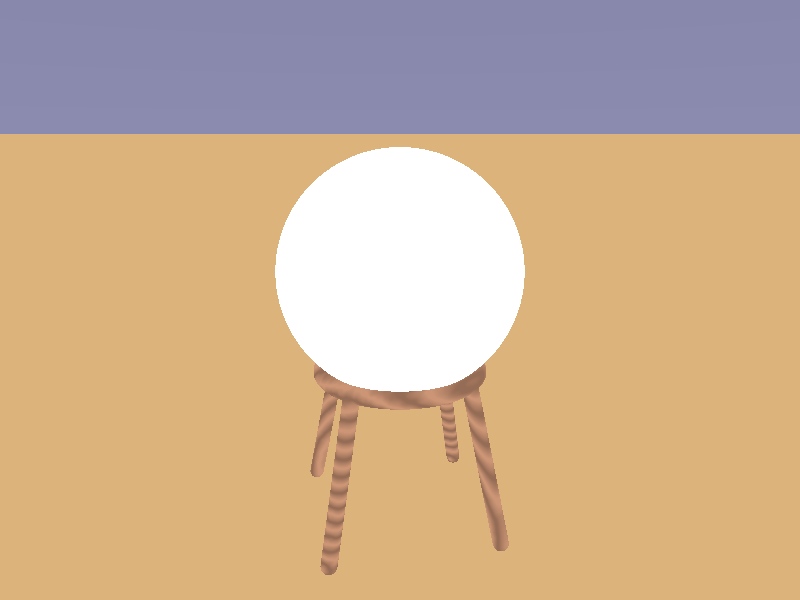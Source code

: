 /* CS360_Gabriel_Brehm */

#include "colors.inc"  
#include "textures.inc" 
#include "glass.inc"

light_source
{
    <900,500,300> 
    White
}     

camera
{
    location <4,5,-6>
    look_at <0,3,0>

} 

sky_sphere 
{
    pigment 
    {
        gradient y
        color_map {
        [0.5  color CornflowerBlue]
        [1.0  color MidnightBlue]
    }
    scale 2
    translate -1
    }
}

plane
{        
    y, 0
    texture {Copper_Metal}
    finish {reflection 0.25}    
}

union //sphere shapes
{ 
    sphere
    {
        <0,0,0> 1.5     
        pigment {Clear}
        finish {F_Glass4}
                
    } 
    
    union
    {
        difference
        { 
            intersection
            {
                sphere
                {
                    <0,0,0>, 1.45
                    texture{Chrome_Metal}
                    finish {reflection 0.5} 
                }             
                
                box
                {
                    <-1,-1,-1>, <1,1,1>
                    texture{Chrome_Metal}
                    finish {reflection 0.5} 
                } 
            }
                
            sphere
            {
                <1,0,0>,  .5
                pigment {Pink_Granite}
                finish {reflection 0.5}
            }
            sphere
            {
                <0,0,1>,  .5
                pigment {Jade}  
                finish {reflection 0.5}
            } 
            sphere
            {
                <-1,0,0>,  .5
                pigment {Blood_Marble}
                finish {reflection 0.5}
            }
            sphere
            {
                <0,0,-1>,  .5
                pigment {Blue_Agate}
                finish {reflection 0.5}
            } 
            sphere
            {
                <0,1,0>,  .5
                pigment {Sapphire_Agate}
                finish {reflection 0.5}
            } 
            sphere
            {
                <0,-1,0>,  .5
                pigment {Red_Marble}
                finish {reflection 0.5}
            }
        }
        scale 0.5 
    } 
    translate <0,3.348995,0>
}
                         
union //stand
{
    torus
    {                            
        1, 0.1  
        pigment{Silver}
        finish {reflection .4}
        translate <0,2,0> 
        texture {DMFDarkOak}    
    } 
    
    cylinder
    {
        <1,2,0>, <1.5,0,0> 0.1  
        pigment{Silver}
        finish {reflection 0.5}
        texture {DMFDarkOak}
    }
    
    sphere
    {
        <1.5,0,0>, 0.1
        pigment{Silver}
        finish {reflection 0.5}
        texture {DMFDarkOak}
    }
     
    cylinder
    {
        <-1,2,0>, <-1.5,0,0> 0.1  
        pigment{Silver}
        finish {reflection 0.5} 
        texture {DMFDarkOak}
    }
    
    sphere
    {
        <-1.5,0,0>, 0.1
        pigment{Silver}
        finish {reflection 0.5}
        texture {DMFDarkOak}
    }
     
    cylinder
    {
        <0,2,1>, <0,0,1.5> 0.1  
        pigment{Silver}
        finish {reflection 0.5}   
        texture {DMFDarkOak}
    }
    
    
    sphere
    {
        <0,0,1.5>, 0.1
        pigment{Silver}
        finish {reflection 0.5}
        texture {DMFDarkOak}
    }
      
    cylinder
    {
        <-0,2,-1>, <0,0,-1.5> 0.1  
        pigment{Silver}
        finish {reflection 0.5}  
        texture {DMFDarkOak}
    }
    
    sphere
    {
        <0,0,-1.5>, 0.1
        pigment{Silver}
        finish {reflection 0.5}
        texture {DMFDarkOak}
    }
    translate <0,0.1,0>
}
